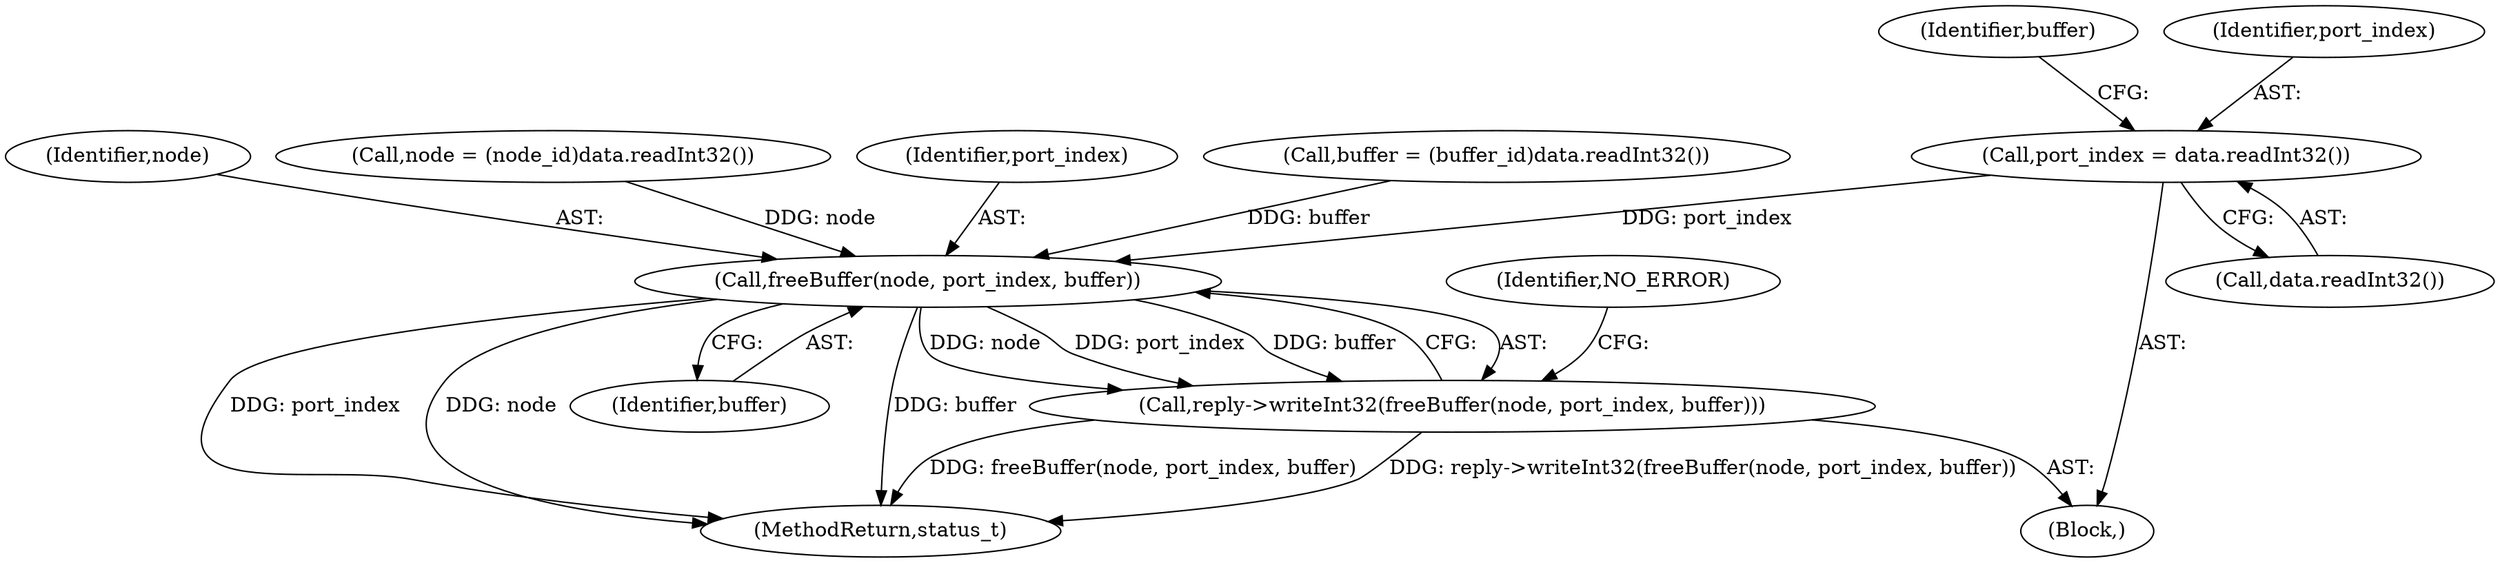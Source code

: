 digraph "0_Android_1171e7c047bf79e7c93342bb6a812c9edd86aa84@API" {
"1000929" [label="(Call,port_index = data.readInt32())"];
"1000939" [label="(Call,freeBuffer(node, port_index, buffer))"];
"1000938" [label="(Call,reply->writeInt32(freeBuffer(node, port_index, buffer)))"];
"1000929" [label="(Call,port_index = data.readInt32())"];
"1001056" [label="(MethodReturn,status_t)"];
"1000944" [label="(Identifier,NO_ERROR)"];
"1000934" [label="(Identifier,buffer)"];
"1000941" [label="(Identifier,port_index)"];
"1000933" [label="(Call,buffer = (buffer_id)data.readInt32())"];
"1000939" [label="(Call,freeBuffer(node, port_index, buffer))"];
"1000938" [label="(Call,reply->writeInt32(freeBuffer(node, port_index, buffer)))"];
"1000942" [label="(Identifier,buffer)"];
"1000917" [label="(Block,)"];
"1000940" [label="(Identifier,node)"];
"1000923" [label="(Call,node = (node_id)data.readInt32())"];
"1000930" [label="(Identifier,port_index)"];
"1000931" [label="(Call,data.readInt32())"];
"1000929" -> "1000917"  [label="AST: "];
"1000929" -> "1000931"  [label="CFG: "];
"1000930" -> "1000929"  [label="AST: "];
"1000931" -> "1000929"  [label="AST: "];
"1000934" -> "1000929"  [label="CFG: "];
"1000929" -> "1000939"  [label="DDG: port_index"];
"1000939" -> "1000938"  [label="AST: "];
"1000939" -> "1000942"  [label="CFG: "];
"1000940" -> "1000939"  [label="AST: "];
"1000941" -> "1000939"  [label="AST: "];
"1000942" -> "1000939"  [label="AST: "];
"1000938" -> "1000939"  [label="CFG: "];
"1000939" -> "1001056"  [label="DDG: buffer"];
"1000939" -> "1001056"  [label="DDG: port_index"];
"1000939" -> "1001056"  [label="DDG: node"];
"1000939" -> "1000938"  [label="DDG: node"];
"1000939" -> "1000938"  [label="DDG: port_index"];
"1000939" -> "1000938"  [label="DDG: buffer"];
"1000923" -> "1000939"  [label="DDG: node"];
"1000933" -> "1000939"  [label="DDG: buffer"];
"1000938" -> "1000917"  [label="AST: "];
"1000944" -> "1000938"  [label="CFG: "];
"1000938" -> "1001056"  [label="DDG: freeBuffer(node, port_index, buffer)"];
"1000938" -> "1001056"  [label="DDG: reply->writeInt32(freeBuffer(node, port_index, buffer))"];
}
